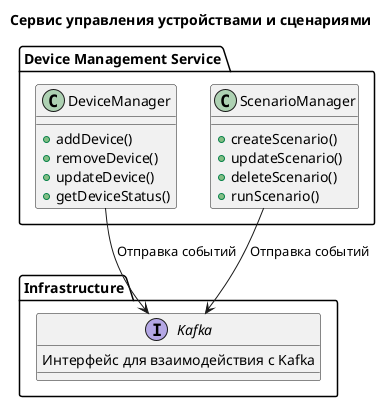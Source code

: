 @startuml

title Сервис управления устройствами и сценариями

package "Device Management Service" {
    class DeviceManager {
        +addDevice()
        +removeDevice()
        +updateDevice()
        +getDeviceStatus()
    }

    class ScenarioManager {
        +createScenario()
        +updateScenario()
        +deleteScenario()
        +runScenario()
    }
}

package "Infrastructure" {
    interface Kafka {
        Интерфейс для взаимодействия с Kafka
    }
}

DeviceManager --> Kafka : "Отправка событий"
ScenarioManager --> Kafka : "Отправка событий"

@enduml
